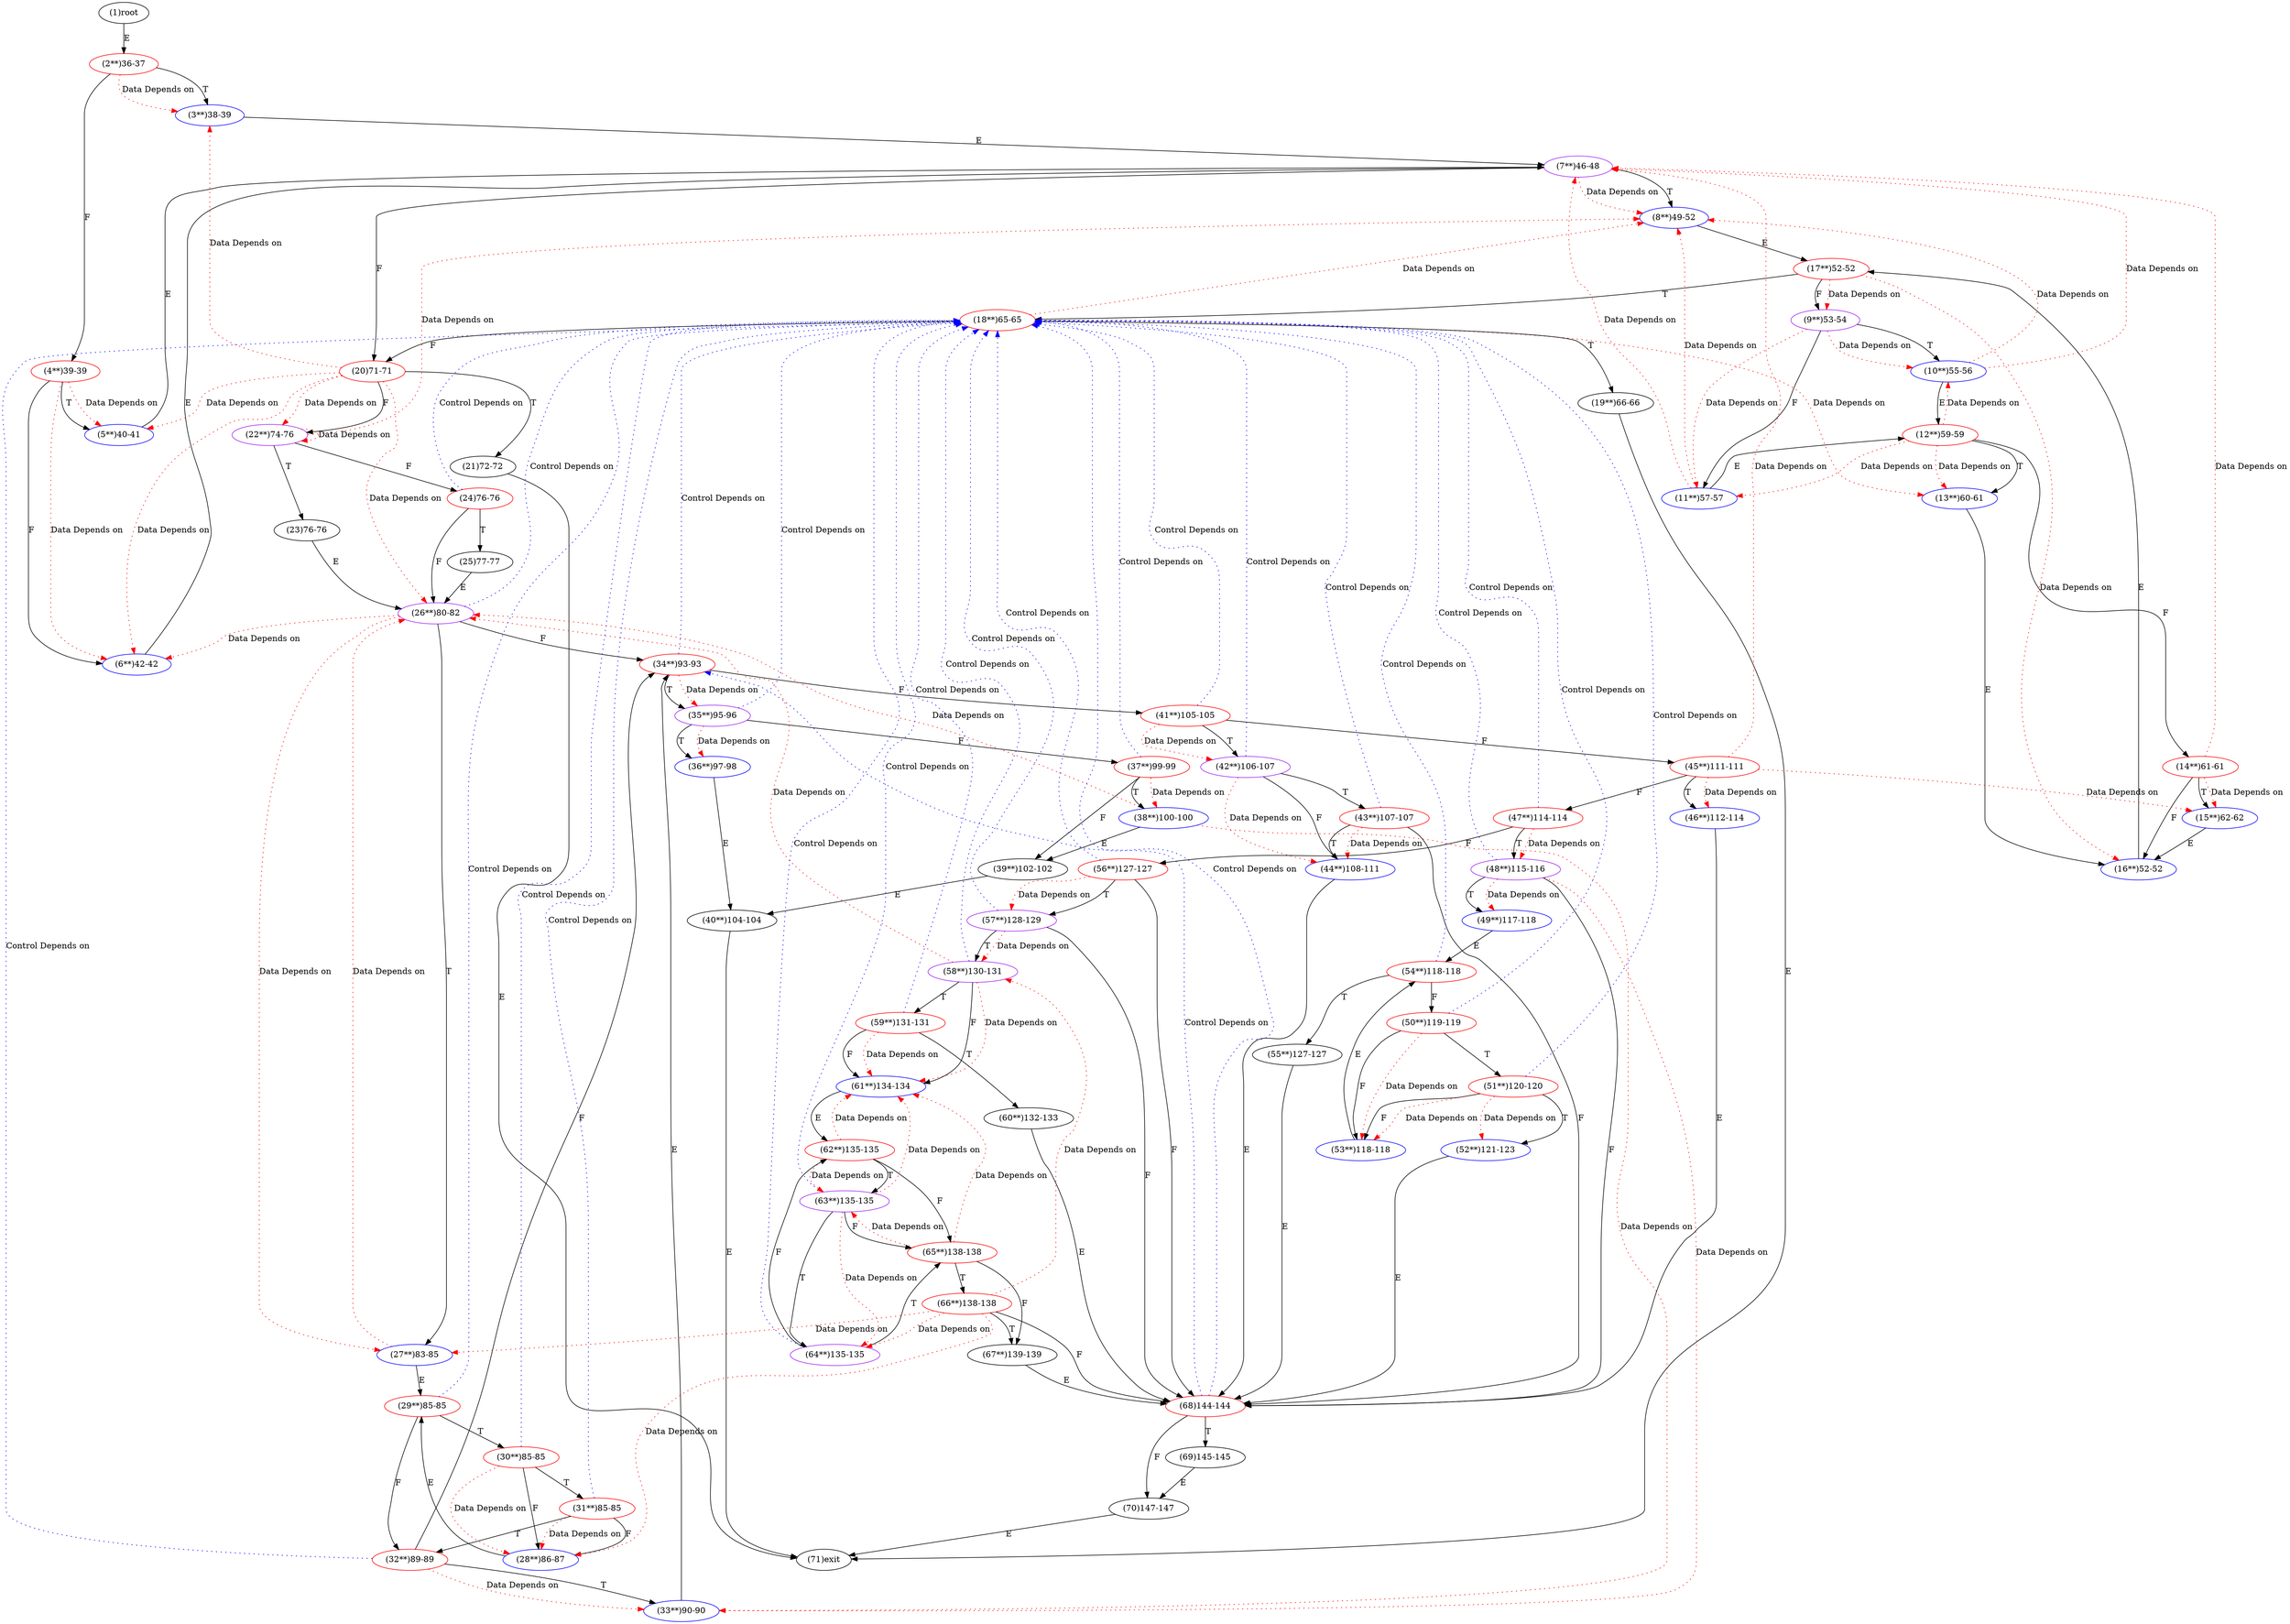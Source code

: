 digraph "" { 
1[ label="(1)root"];
2[ label="(2**)36-37",color=red];
3[ label="(3**)38-39",color=blue];
4[ label="(4**)39-39",color=red];
5[ label="(5**)40-41",color=blue];
6[ label="(6**)42-42",color=blue];
7[ label="(7**)46-48",color=purple];
8[ label="(8**)49-52",color=blue];
9[ label="(9**)53-54",color=purple];
10[ label="(10**)55-56",color=blue];
11[ label="(11**)57-57",color=blue];
12[ label="(12**)59-59",color=red];
13[ label="(13**)60-61",color=blue];
14[ label="(14**)61-61",color=red];
15[ label="(15**)62-62",color=blue];
17[ label="(17**)52-52",color=red];
16[ label="(16**)52-52",color=blue];
19[ label="(19**)66-66"];
18[ label="(18**)65-65",color=red];
21[ label="(21)72-72"];
20[ label="(20)71-71",color=red];
23[ label="(23)76-76"];
22[ label="(22**)74-76",color=purple];
25[ label="(25)77-77"];
24[ label="(24)76-76",color=red];
27[ label="(27**)83-85",color=blue];
26[ label="(26**)80-82",color=purple];
29[ label="(29**)85-85",color=red];
28[ label="(28**)86-87",color=blue];
31[ label="(31**)85-85",color=red];
30[ label="(30**)85-85",color=red];
34[ label="(34**)93-93",color=red];
35[ label="(35**)95-96",color=purple];
32[ label="(32**)89-89",color=red];
33[ label="(33**)90-90",color=blue];
38[ label="(38**)100-100",color=blue];
39[ label="(39**)102-102"];
36[ label="(36**)97-98",color=blue];
37[ label="(37**)99-99",color=red];
42[ label="(42**)106-107",color=purple];
43[ label="(43**)107-107",color=red];
40[ label="(40**)104-104"];
41[ label="(41**)105-105",color=red];
46[ label="(46**)112-114",color=blue];
47[ label="(47**)114-114",color=red];
44[ label="(44**)108-111",color=blue];
45[ label="(45**)111-111",color=red];
51[ label="(51**)120-120",color=red];
50[ label="(50**)119-119",color=red];
49[ label="(49**)117-118",color=blue];
48[ label="(48**)115-116",color=purple];
55[ label="(55**)127-127"];
54[ label="(54**)118-118",color=red];
53[ label="(53**)118-118",color=blue];
52[ label="(52**)121-123",color=blue];
59[ label="(59**)131-131",color=red];
58[ label="(58**)130-131",color=purple];
57[ label="(57**)128-129",color=purple];
56[ label="(56**)127-127",color=red];
63[ label="(63**)135-135",color=purple];
62[ label="(62**)135-135",color=red];
61[ label="(61**)134-134",color=blue];
60[ label="(60**)132-133"];
68[ label="(68)144-144",color=red];
69[ label="(69)145-145"];
70[ label="(70)147-147"];
71[ label="(71)exit"];
64[ label="(64**)135-135",color=purple];
65[ label="(65**)138-138",color=red];
66[ label="(66**)138-138",color=red];
67[ label="(67**)139-139"];
1->2[ label="E"];
2->4[ label="F"];
2->3[ label="T"];
3->7[ label="E"];
4->6[ label="F"];
4->5[ label="T"];
5->7[ label="E"];
6->7[ label="E"];
7->20[ label="F"];
7->8[ label="T"];
8->17[ label="E"];
9->11[ label="F"];
9->10[ label="T"];
10->12[ label="E"];
11->12[ label="E"];
12->14[ label="F"];
12->13[ label="T"];
13->16[ label="E"];
14->16[ label="F"];
14->15[ label="T"];
15->16[ label="E"];
16->17[ label="E"];
17->9[ label="F"];
17->18[ label="T"];
18->20[ label="F"];
18->19[ label="T"];
19->71[ label="E"];
20->22[ label="F"];
20->21[ label="T"];
21->71[ label="E"];
22->24[ label="F"];
22->23[ label="T"];
23->26[ label="E"];
24->26[ label="F"];
24->25[ label="T"];
25->26[ label="E"];
26->34[ label="F"];
26->27[ label="T"];
27->29[ label="E"];
28->29[ label="E"];
29->32[ label="F"];
29->30[ label="T"];
30->28[ label="F"];
30->31[ label="T"];
31->28[ label="F"];
31->32[ label="T"];
32->34[ label="F"];
32->33[ label="T"];
33->34[ label="E"];
34->41[ label="F"];
34->35[ label="T"];
35->37[ label="F"];
35->36[ label="T"];
36->40[ label="E"];
37->39[ label="F"];
37->38[ label="T"];
38->39[ label="E"];
39->40[ label="E"];
40->71[ label="E"];
41->45[ label="F"];
41->42[ label="T"];
42->44[ label="F"];
42->43[ label="T"];
43->68[ label="F"];
43->44[ label="T"];
44->68[ label="E"];
45->47[ label="F"];
45->46[ label="T"];
46->68[ label="E"];
47->56[ label="F"];
47->48[ label="T"];
48->68[ label="F"];
48->49[ label="T"];
49->54[ label="E"];
50->53[ label="F"];
50->51[ label="T"];
51->53[ label="F"];
51->52[ label="T"];
52->68[ label="E"];
53->54[ label="E"];
54->50[ label="F"];
54->55[ label="T"];
55->68[ label="E"];
56->68[ label="F"];
56->57[ label="T"];
57->68[ label="F"];
57->58[ label="T"];
58->61[ label="F"];
58->59[ label="T"];
59->61[ label="F"];
59->60[ label="T"];
60->68[ label="E"];
61->62[ label="E"];
62->65[ label="F"];
62->63[ label="T"];
63->65[ label="F"];
63->64[ label="T"];
64->62[ label="F"];
64->65[ label="T"];
65->67[ label="F"];
65->66[ label="T"];
66->68[ label="F"];
66->67[ label="T"];
67->68[ label="E"];
68->70[ label="F"];
68->69[ label="T"];
69->70[ label="E"];
70->71[ label="E"];
2->3[ color="red" label="Data Depends on" style = dotted ];
4->5[ color="red" label="Data Depends on" style = dotted ];
4->6[ color="red" label="Data Depends on" style = dotted ];
7->8[ color="red" label="Data Depends on" style = dotted ];
9->11[ color="red" label="Data Depends on" style = dotted ];
9->10[ color="red" label="Data Depends on" style = dotted ];
10->8[ color="red" label="Data Depends on" style = dotted ];
10->7[ color="red" label="Data Depends on" style = dotted ];
11->8[ color="red" label="Data Depends on" style = dotted ];
11->7[ color="red" label="Data Depends on" style = dotted ];
12->13[ color="red" label="Data Depends on" style = dotted ];
12->10[ color="red" label="Data Depends on" style = dotted ];
12->11[ color="red" label="Data Depends on" style = dotted ];
14->15[ color="red" label="Data Depends on" style = dotted ];
14->7[ color="red" label="Data Depends on" style = dotted ];
17->16[ color="red" label="Data Depends on" style = dotted ];
17->9[ color="red" label="Data Depends on" style = dotted ];
18->8[ color="red" label="Data Depends on" style = dotted ];
18->13[ color="red" label="Data Depends on" style = dotted ];
20->5[ color="red" label="Data Depends on" style = dotted ];
20->22[ color="red" label="Data Depends on" style = dotted ];
20->6[ color="red" label="Data Depends on" style = dotted ];
20->3[ color="red" label="Data Depends on" style = dotted ];
20->26[ color="red" label="Data Depends on" style = dotted ];
22->22[ color="red" label="Data Depends on" style = dotted ];
22->8[ color="red" label="Data Depends on" style = dotted ];
24->18[ color="blue" label="Control Depends on" style = dotted ];
27->26[ color="red" label="Data Depends on" style = dotted ];
26->27[ color="red" label="Data Depends on" style = dotted ];
26->18[ color="blue" label="Control Depends on" style = dotted ];
26->6[ color="red" label="Data Depends on" style = dotted ];
29->18[ color="blue" label="Control Depends on" style = dotted ];
31->28[ color="red" label="Data Depends on" style = dotted ];
31->18[ color="blue" label="Control Depends on" style = dotted ];
30->28[ color="red" label="Data Depends on" style = dotted ];
30->18[ color="blue" label="Control Depends on" style = dotted ];
34->35[ color="red" label="Data Depends on" style = dotted ];
34->18[ color="blue" label="Control Depends on" style = dotted ];
35->18[ color="blue" label="Control Depends on" style = dotted ];
35->36[ color="red" label="Data Depends on" style = dotted ];
32->33[ color="red" label="Data Depends on" style = dotted ];
32->18[ color="blue" label="Control Depends on" style = dotted ];
38->33[ color="red" label="Data Depends on" style = dotted ];
38->26[ color="red" label="Data Depends on" style = dotted ];
37->38[ color="red" label="Data Depends on" style = dotted ];
37->18[ color="blue" label="Control Depends on" style = dotted ];
42->44[ color="red" label="Data Depends on" style = dotted ];
42->18[ color="blue" label="Control Depends on" style = dotted ];
43->44[ color="red" label="Data Depends on" style = dotted ];
43->18[ color="blue" label="Control Depends on" style = dotted ];
41->42[ color="red" label="Data Depends on" style = dotted ];
41->18[ color="blue" label="Control Depends on" style = dotted ];
47->48[ color="red" label="Data Depends on" style = dotted ];
47->18[ color="blue" label="Control Depends on" style = dotted ];
45->15[ color="red" label="Data Depends on" style = dotted ];
45->46[ color="red" label="Data Depends on" style = dotted ];
45->7[ color="red" label="Data Depends on" style = dotted ];
51->18[ color="blue" label="Control Depends on" style = dotted ];
51->53[ color="red" label="Data Depends on" style = dotted ];
51->52[ color="red" label="Data Depends on" style = dotted ];
50->18[ color="blue" label="Control Depends on" style = dotted ];
50->53[ color="red" label="Data Depends on" style = dotted ];
48->18[ color="blue" label="Control Depends on" style = dotted ];
48->33[ color="red" label="Data Depends on" style = dotted ];
48->49[ color="red" label="Data Depends on" style = dotted ];
54->18[ color="blue" label="Control Depends on" style = dotted ];
59->61[ color="red" label="Data Depends on" style = dotted ];
59->18[ color="blue" label="Control Depends on" style = dotted ];
58->26[ color="red" label="Data Depends on" style = dotted ];
58->61[ color="red" label="Data Depends on" style = dotted ];
58->18[ color="blue" label="Control Depends on" style = dotted ];
57->58[ color="red" label="Data Depends on" style = dotted ];
57->18[ color="blue" label="Control Depends on" style = dotted ];
56->57[ color="red" label="Data Depends on" style = dotted ];
56->18[ color="blue" label="Control Depends on" style = dotted ];
63->61[ color="red" label="Data Depends on" style = dotted ];
63->64[ color="red" label="Data Depends on" style = dotted ];
63->18[ color="blue" label="Control Depends on" style = dotted ];
62->63[ color="red" label="Data Depends on" style = dotted ];
62->61[ color="red" label="Data Depends on" style = dotted ];
68->34[ color="blue" label="Control Depends on" style = dotted ];
68->18[ color="blue" label="Control Depends on" style = dotted ];
64->18[ color="blue" label="Control Depends on" style = dotted ];
65->63[ color="red" label="Data Depends on" style = dotted ];
65->61[ color="red" label="Data Depends on" style = dotted ];
66->64[ color="red" label="Data Depends on" style = dotted ];
66->28[ color="red" label="Data Depends on" style = dotted ];
66->27[ color="red" label="Data Depends on" style = dotted ];
66->58[ color="red" label="Data Depends on" style = dotted ];
}